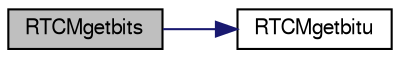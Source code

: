 digraph "RTCMgetbits"
{
  edge [fontname="FreeSans",fontsize="10",labelfontname="FreeSans",labelfontsize="10"];
  node [fontname="FreeSans",fontsize="10",shape=record];
  rankdir="LR";
  Node1 [label="RTCMgetbits",height=0.2,width=0.4,color="black", fillcolor="grey75", style="filled", fontcolor="black"];
  Node1 -> Node2 [color="midnightblue",fontsize="10",style="solid",fontname="FreeSans"];
  Node2 [label="RTCMgetbitu",height=0.2,width=0.4,color="black", fillcolor="white", style="filled",URL="$rtcm3_8h.html#a91b36270155ba0329e0a4ce357e806a5"];
}
